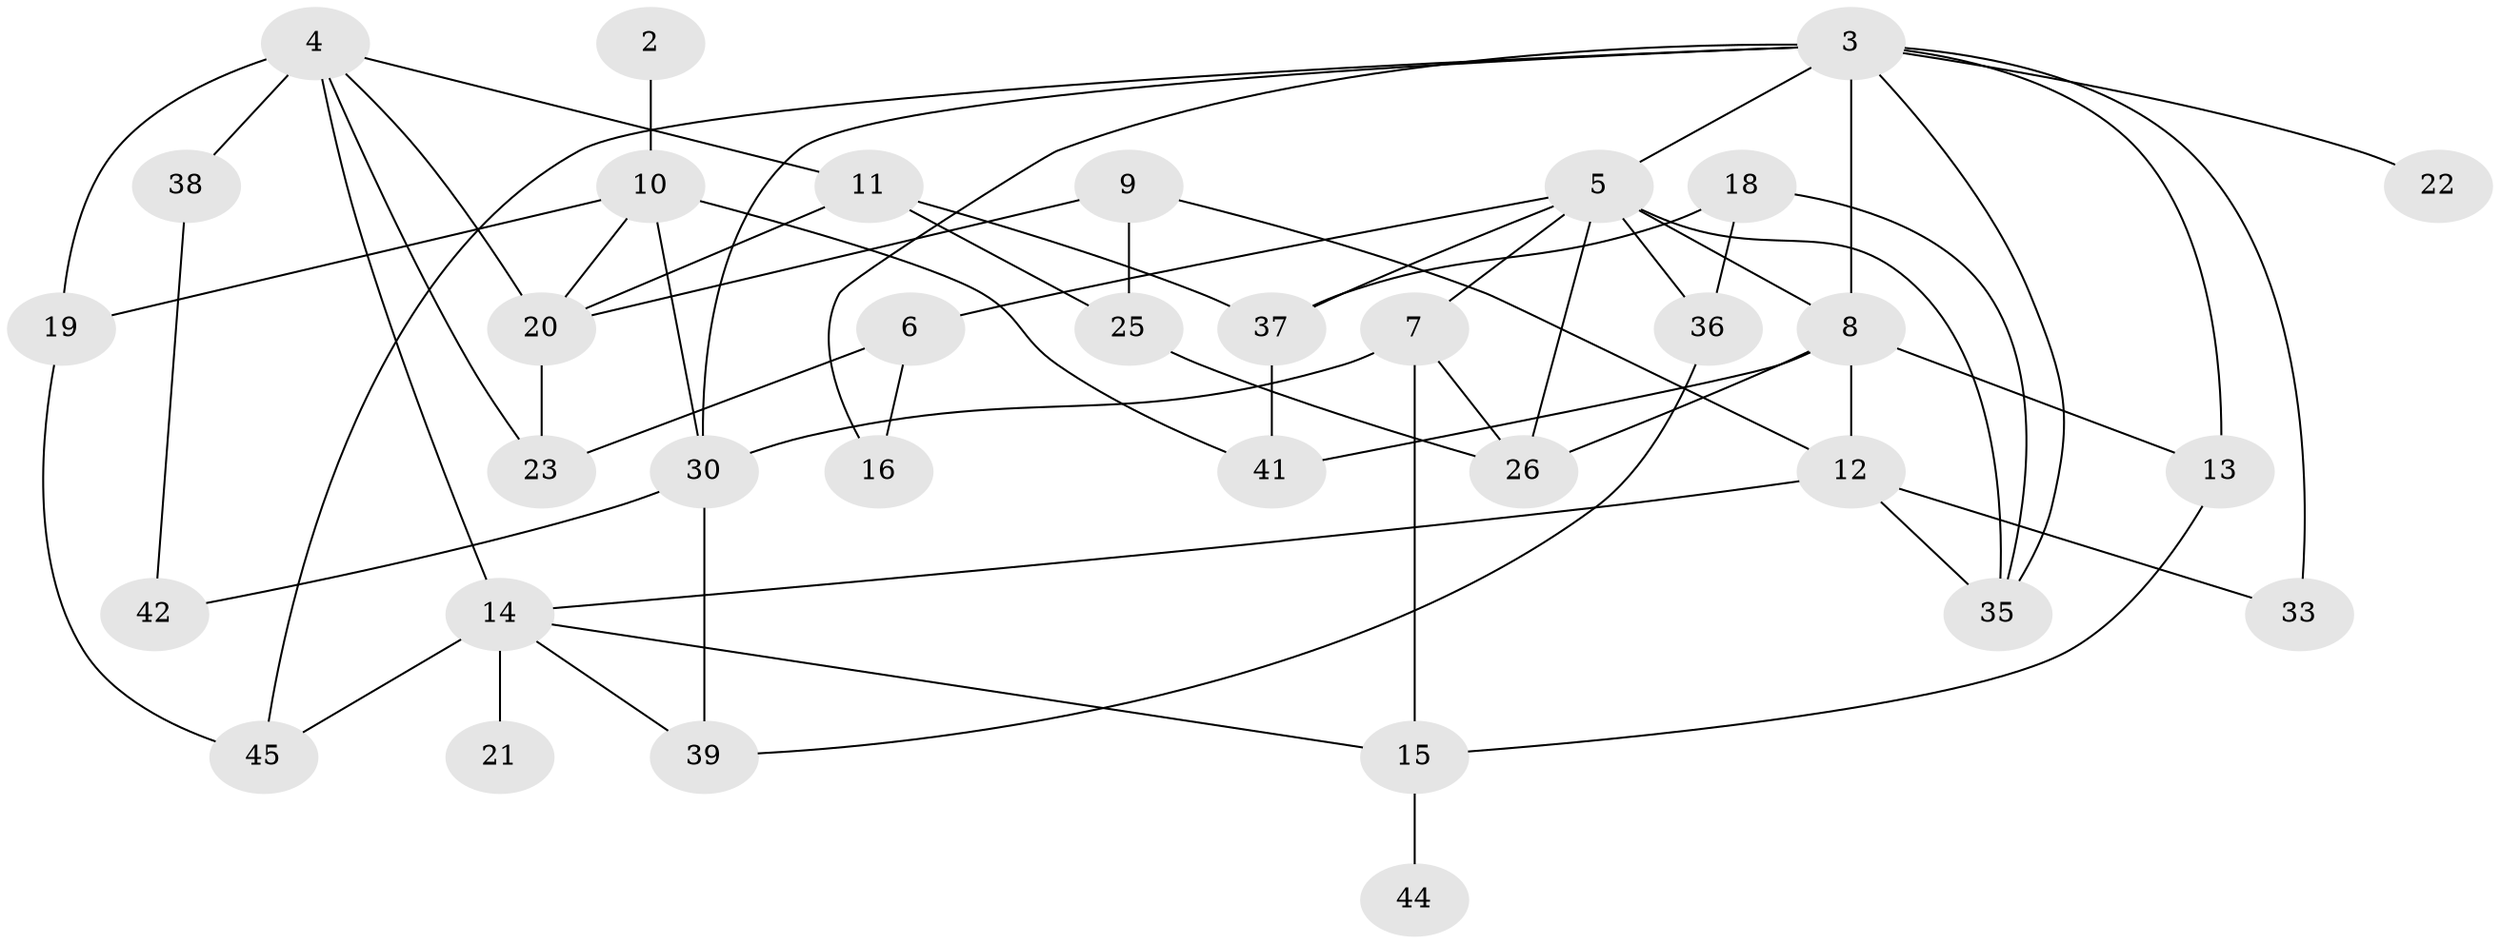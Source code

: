 // original degree distribution, {0: 0.1111111111111111, 1: 0.16666666666666666, 6: 0.044444444444444446, 3: 0.23333333333333334, 2: 0.2, 5: 0.07777777777777778, 4: 0.15555555555555556, 9: 0.011111111111111112}
// Generated by graph-tools (version 1.1) at 2025/48/03/04/25 22:48:29]
// undirected, 34 vertices, 62 edges
graph export_dot {
  node [color=gray90,style=filled];
  2;
  3;
  4;
  5;
  6;
  7;
  8;
  9;
  10;
  11;
  12;
  13;
  14;
  15;
  16;
  18;
  19;
  20;
  21;
  22;
  23;
  25;
  26;
  30;
  33;
  35;
  36;
  37;
  38;
  39;
  41;
  42;
  44;
  45;
  2 -- 10 [weight=1.0];
  3 -- 5 [weight=3.0];
  3 -- 8 [weight=2.0];
  3 -- 13 [weight=1.0];
  3 -- 16 [weight=1.0];
  3 -- 22 [weight=1.0];
  3 -- 30 [weight=1.0];
  3 -- 33 [weight=1.0];
  3 -- 35 [weight=2.0];
  3 -- 45 [weight=1.0];
  4 -- 11 [weight=1.0];
  4 -- 14 [weight=2.0];
  4 -- 19 [weight=1.0];
  4 -- 20 [weight=1.0];
  4 -- 23 [weight=1.0];
  4 -- 38 [weight=1.0];
  5 -- 6 [weight=1.0];
  5 -- 7 [weight=2.0];
  5 -- 8 [weight=2.0];
  5 -- 26 [weight=2.0];
  5 -- 35 [weight=2.0];
  5 -- 36 [weight=1.0];
  5 -- 37 [weight=1.0];
  6 -- 16 [weight=1.0];
  6 -- 23 [weight=1.0];
  7 -- 15 [weight=1.0];
  7 -- 26 [weight=2.0];
  7 -- 30 [weight=1.0];
  8 -- 12 [weight=1.0];
  8 -- 13 [weight=1.0];
  8 -- 26 [weight=1.0];
  8 -- 41 [weight=1.0];
  9 -- 12 [weight=1.0];
  9 -- 20 [weight=1.0];
  9 -- 25 [weight=1.0];
  10 -- 19 [weight=1.0];
  10 -- 20 [weight=1.0];
  10 -- 30 [weight=1.0];
  10 -- 41 [weight=1.0];
  11 -- 20 [weight=1.0];
  11 -- 25 [weight=1.0];
  11 -- 37 [weight=1.0];
  12 -- 14 [weight=1.0];
  12 -- 33 [weight=1.0];
  12 -- 35 [weight=1.0];
  13 -- 15 [weight=1.0];
  14 -- 15 [weight=1.0];
  14 -- 21 [weight=1.0];
  14 -- 39 [weight=1.0];
  14 -- 45 [weight=1.0];
  15 -- 44 [weight=1.0];
  18 -- 35 [weight=1.0];
  18 -- 36 [weight=1.0];
  18 -- 37 [weight=1.0];
  19 -- 45 [weight=1.0];
  20 -- 23 [weight=1.0];
  25 -- 26 [weight=1.0];
  30 -- 39 [weight=1.0];
  30 -- 42 [weight=1.0];
  36 -- 39 [weight=1.0];
  37 -- 41 [weight=1.0];
  38 -- 42 [weight=1.0];
}
